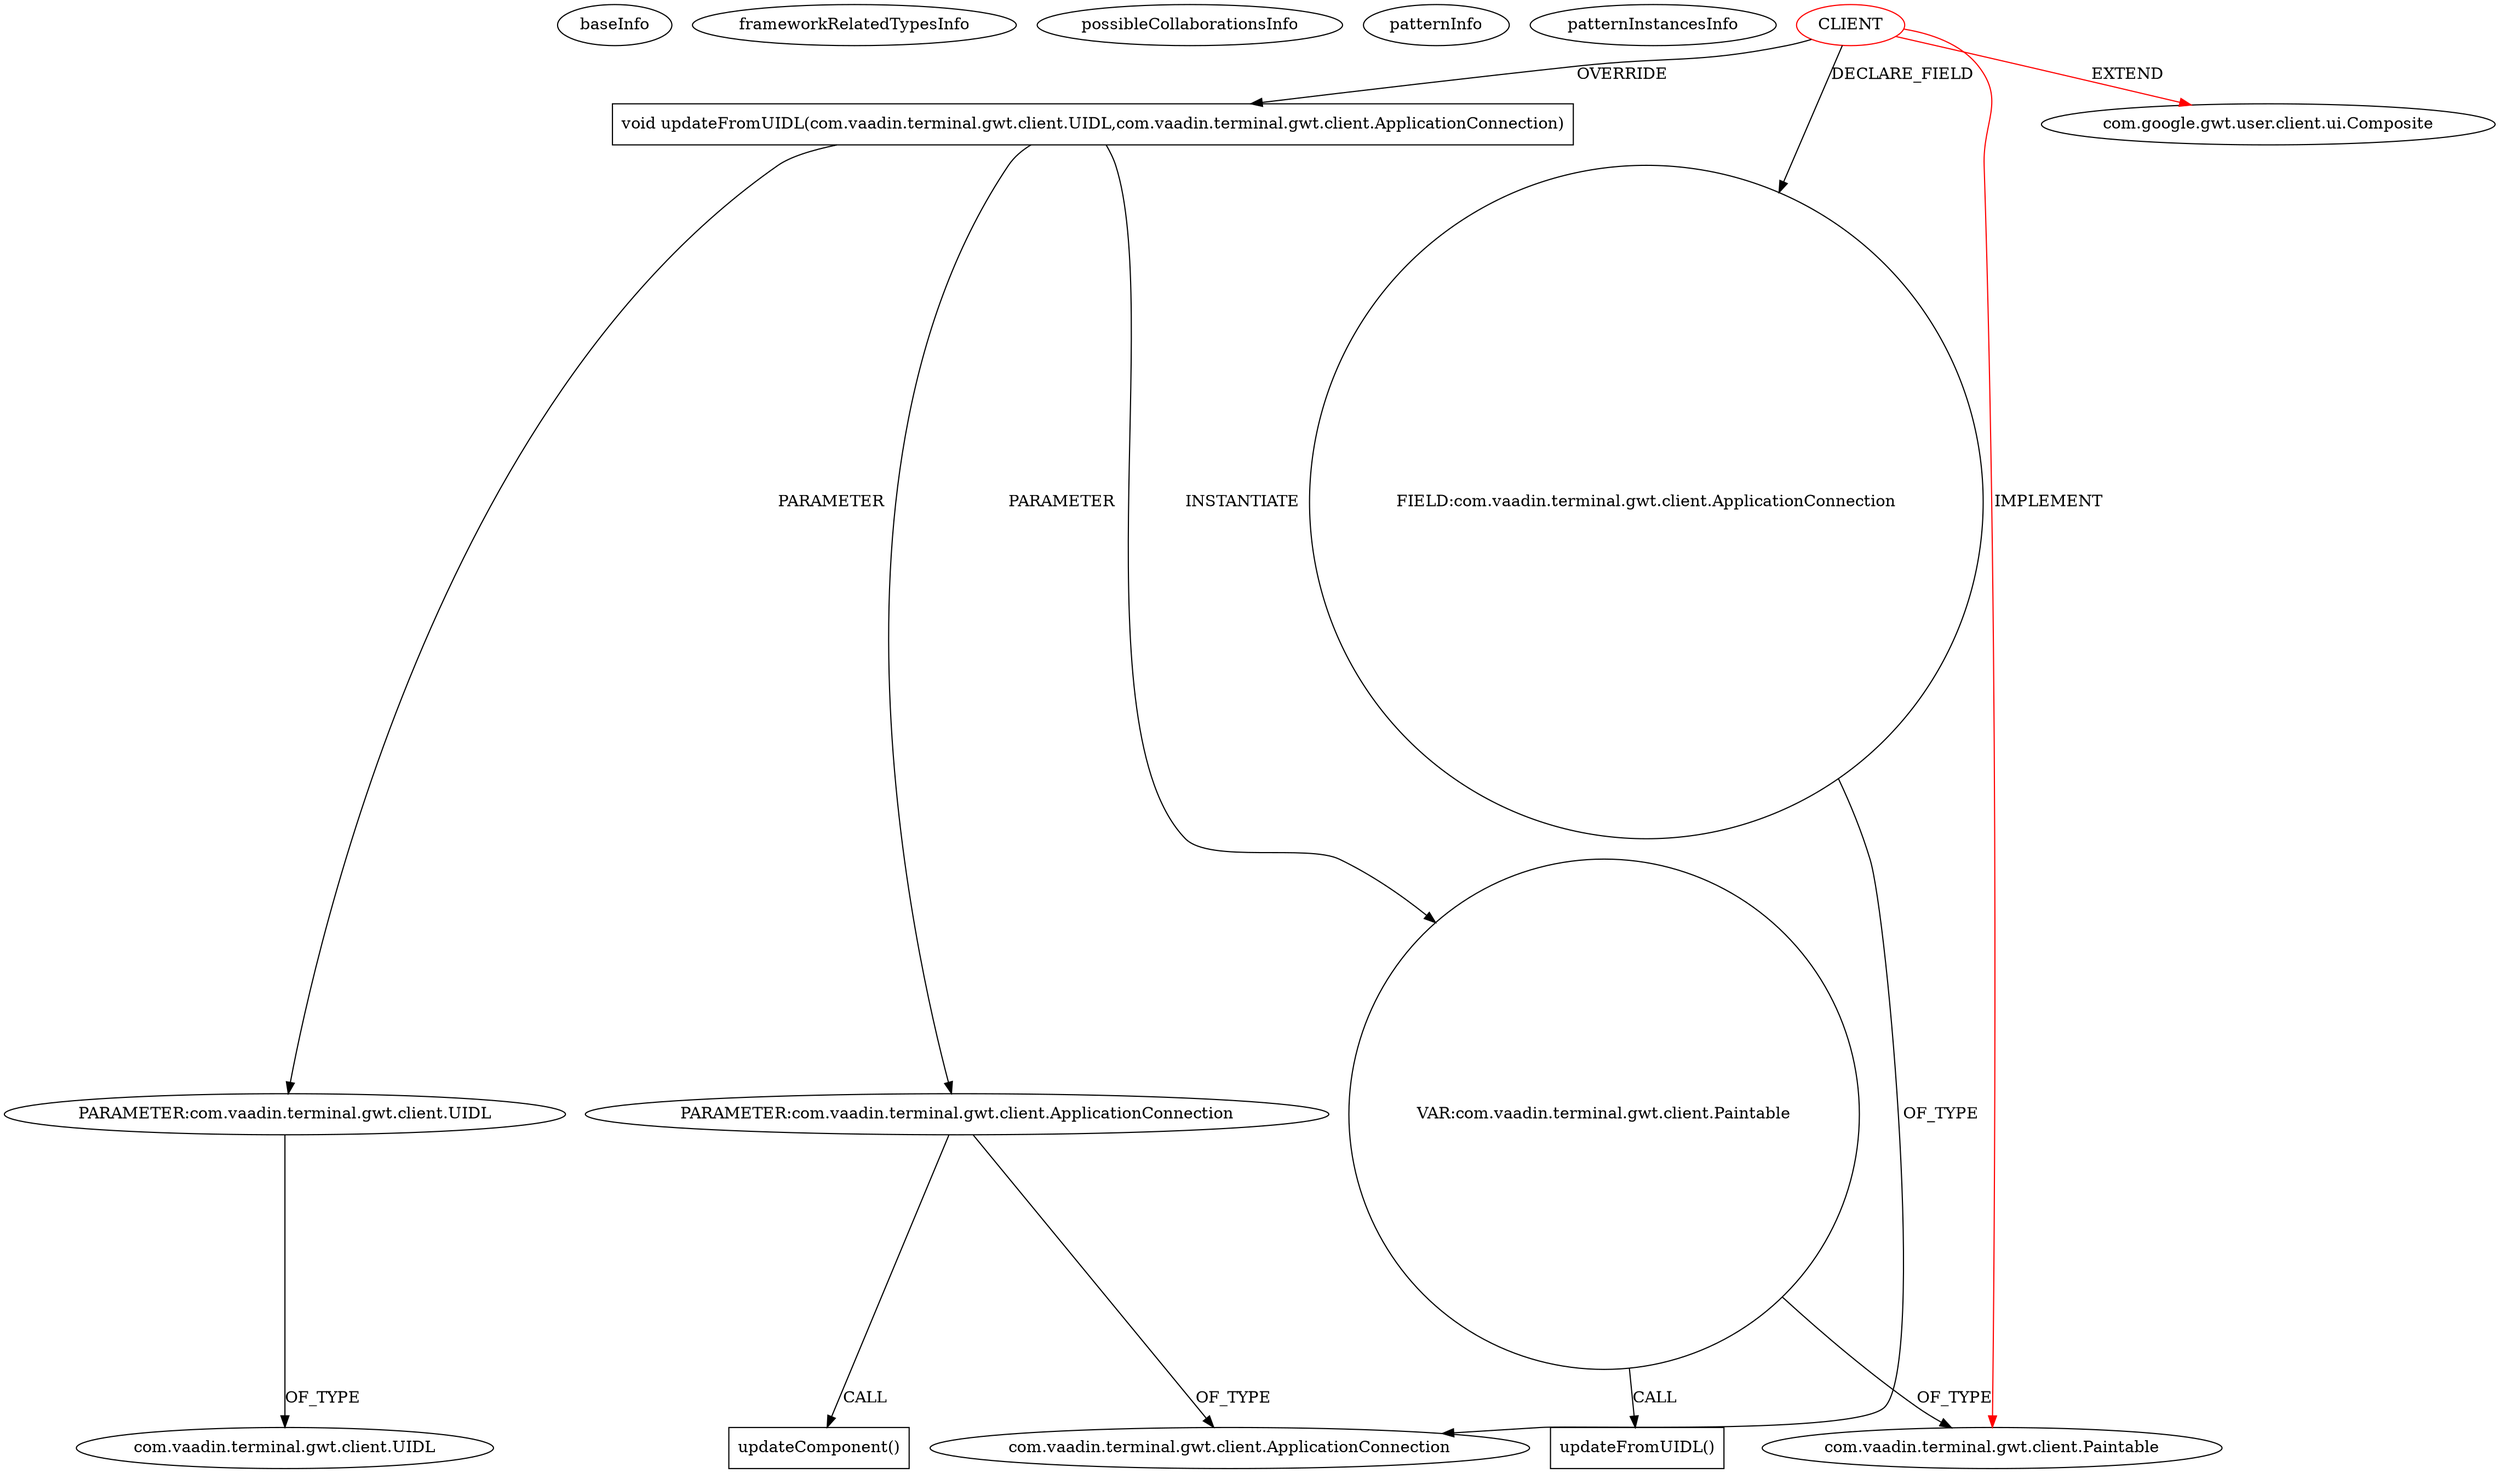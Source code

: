 digraph {
baseInfo[graphId=1740,category="pattern",isAnonymous=false,possibleRelation=false]
frameworkRelatedTypesInfo[0="com.google.gwt.user.client.ui.Composite",1="com.vaadin.terminal.gwt.client.Paintable"]
possibleCollaborationsInfo[]
patternInfo[frequency=2.0,patternRootClient=0]
patternInstancesInfo[0="rwl-GoogleMapWidget~/rwl-GoogleMapWidget/GoogleMapWidget-master/src/main/java/org/vaadin/hezamu/googlemapwidget/widgetset/client/ui/VGoogleMap.java~VGoogleMap~4438",1="wolfie-ColumnText~/wolfie-ColumnText/ColumnText-master/src/com/github/wolfie/columntext/client/ui/VColumnText.java~VColumnText~4642"]
12[label="PARAMETER:com.vaadin.terminal.gwt.client.ApplicationConnection",vertexType="PARAMETER_DECLARATION",isFrameworkType=false]
9[label="void updateFromUIDL(com.vaadin.terminal.gwt.client.UIDL,com.vaadin.terminal.gwt.client.ApplicationConnection)",vertexType="OVERRIDING_METHOD_DECLARATION",isFrameworkType=false,shape=box]
0[label="CLIENT",vertexType="ROOT_CLIENT_CLASS_DECLARATION",isFrameworkType=false,color=red]
1[label="com.google.gwt.user.client.ui.Composite",vertexType="FRAMEWORK_CLASS_TYPE",isFrameworkType=false]
16[label="VAR:com.vaadin.terminal.gwt.client.Paintable",vertexType="VARIABLE_EXPRESION",isFrameworkType=false,shape=circle]
17[label="updateFromUIDL()",vertexType="INSIDE_CALL",isFrameworkType=false,shape=box]
10[label="PARAMETER:com.vaadin.terminal.gwt.client.UIDL",vertexType="PARAMETER_DECLARATION",isFrameworkType=false]
2[label="com.vaadin.terminal.gwt.client.Paintable",vertexType="FRAMEWORK_INTERFACE_TYPE",isFrameworkType=false]
4[label="com.vaadin.terminal.gwt.client.ApplicationConnection",vertexType="FRAMEWORK_CLASS_TYPE",isFrameworkType=false]
3[label="FIELD:com.vaadin.terminal.gwt.client.ApplicationConnection",vertexType="FIELD_DECLARATION",isFrameworkType=false,shape=circle]
11[label="com.vaadin.terminal.gwt.client.UIDL",vertexType="FRAMEWORK_CLASS_TYPE",isFrameworkType=false]
15[label="updateComponent()",vertexType="INSIDE_CALL",isFrameworkType=false,shape=box]
9->10[label="PARAMETER"]
12->4[label="OF_TYPE"]
0->9[label="OVERRIDE"]
12->15[label="CALL"]
0->1[label="EXTEND",color=red]
16->17[label="CALL"]
10->11[label="OF_TYPE"]
3->4[label="OF_TYPE"]
9->16[label="INSTANTIATE"]
0->3[label="DECLARE_FIELD"]
16->2[label="OF_TYPE"]
9->12[label="PARAMETER"]
0->2[label="IMPLEMENT",color=red]
}
